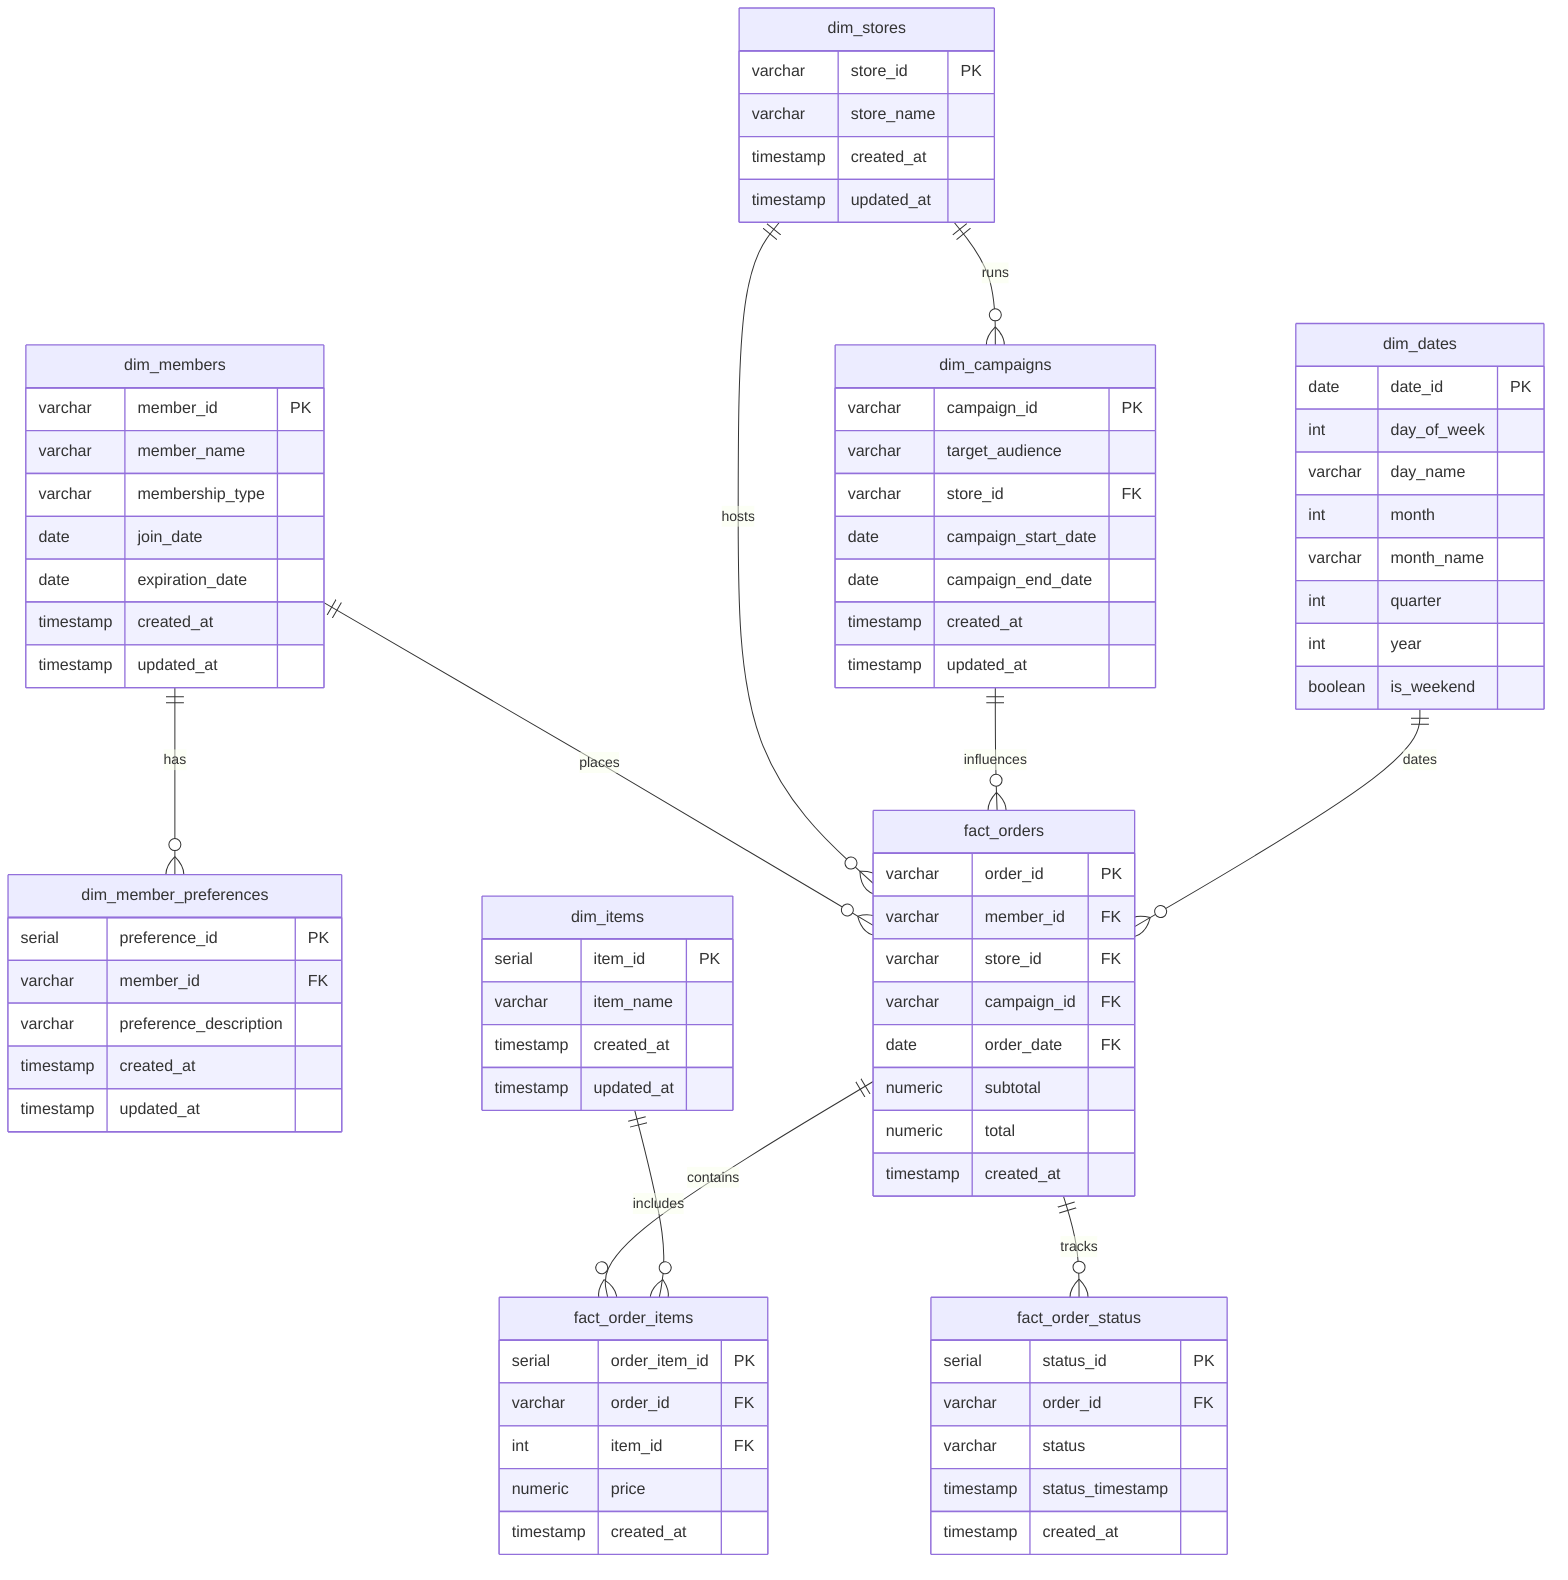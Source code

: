erDiagram
    dim_dates {
        date date_id PK
        int day_of_week
        varchar day_name
        int month
        varchar month_name
        int quarter
        int year
        boolean is_weekend
    }
    
    dim_stores {
        varchar store_id PK
        varchar store_name
        timestamp created_at
        timestamp updated_at
    }
    
    dim_members {
        varchar member_id PK
        varchar member_name
        varchar membership_type
        date join_date
        date expiration_date
        timestamp created_at
        timestamp updated_at
    }
    
    dim_member_preferences {
        serial preference_id PK
        varchar member_id FK
        varchar preference_description
        timestamp created_at
        timestamp updated_at
    }
    
    dim_campaigns {
        varchar campaign_id PK
        varchar target_audience
        varchar store_id FK
        date campaign_start_date
        date campaign_end_date
        timestamp created_at
        timestamp updated_at
    }
    
    dim_items {
        serial item_id PK
        varchar item_name
        timestamp created_at
        timestamp updated_at
    }
    
    fact_orders {
        varchar order_id PK
        varchar member_id FK
        varchar store_id FK
        varchar campaign_id FK
        date order_date FK
        numeric subtotal
        numeric total
        timestamp created_at
    }
    
    fact_order_items {
        serial order_item_id PK
        varchar order_id FK
        int item_id FK
        numeric price
        timestamp created_at
    }
    
    fact_order_status {
        serial status_id PK
        varchar order_id FK
        varchar status
        timestamp status_timestamp
        timestamp created_at
    }
    
    dim_members ||--o{ dim_member_preferences : has
    dim_members ||--o{ fact_orders : places
    dim_stores ||--o{ fact_orders : hosts
    dim_stores ||--o{ dim_campaigns : runs
    dim_campaigns ||--o{ fact_orders : influences
    dim_dates ||--o{ fact_orders : dates
    fact_orders ||--o{ fact_order_items : contains
    fact_orders ||--o{ fact_order_status : tracks
    dim_items ||--o{ fact_order_items : includes